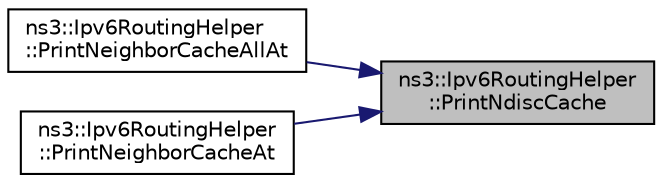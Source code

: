 digraph "ns3::Ipv6RoutingHelper::PrintNdiscCache"
{
 // LATEX_PDF_SIZE
  edge [fontname="Helvetica",fontsize="10",labelfontname="Helvetica",labelfontsize="10"];
  node [fontname="Helvetica",fontsize="10",shape=record];
  rankdir="RL";
  Node1 [label="ns3::Ipv6RoutingHelper\l::PrintNdiscCache",height=0.2,width=0.4,color="black", fillcolor="grey75", style="filled", fontcolor="black",tooltip="prints the neighbor cache of a node."];
  Node1 -> Node2 [dir="back",color="midnightblue",fontsize="10",style="solid",fontname="Helvetica"];
  Node2 [label="ns3::Ipv6RoutingHelper\l::PrintNeighborCacheAllAt",height=0.2,width=0.4,color="black", fillcolor="white", style="filled",URL="$classns3_1_1_ipv6_routing_helper.html#a099fad4f6f236c19e1efe75091b4e06e",tooltip="prints the neighbor cache of all nodes at a particular time."];
  Node1 -> Node3 [dir="back",color="midnightblue",fontsize="10",style="solid",fontname="Helvetica"];
  Node3 [label="ns3::Ipv6RoutingHelper\l::PrintNeighborCacheAt",height=0.2,width=0.4,color="black", fillcolor="white", style="filled",URL="$classns3_1_1_ipv6_routing_helper.html#adc089a5366a9014eacf3be26aaa06a74",tooltip="prints the neighbor cache of a node at a particular time."];
}
